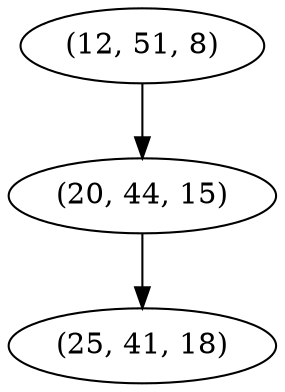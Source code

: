 digraph tree {
    "(12, 51, 8)";
    "(20, 44, 15)";
    "(25, 41, 18)";
    "(12, 51, 8)" -> "(20, 44, 15)";
    "(20, 44, 15)" -> "(25, 41, 18)";
}
